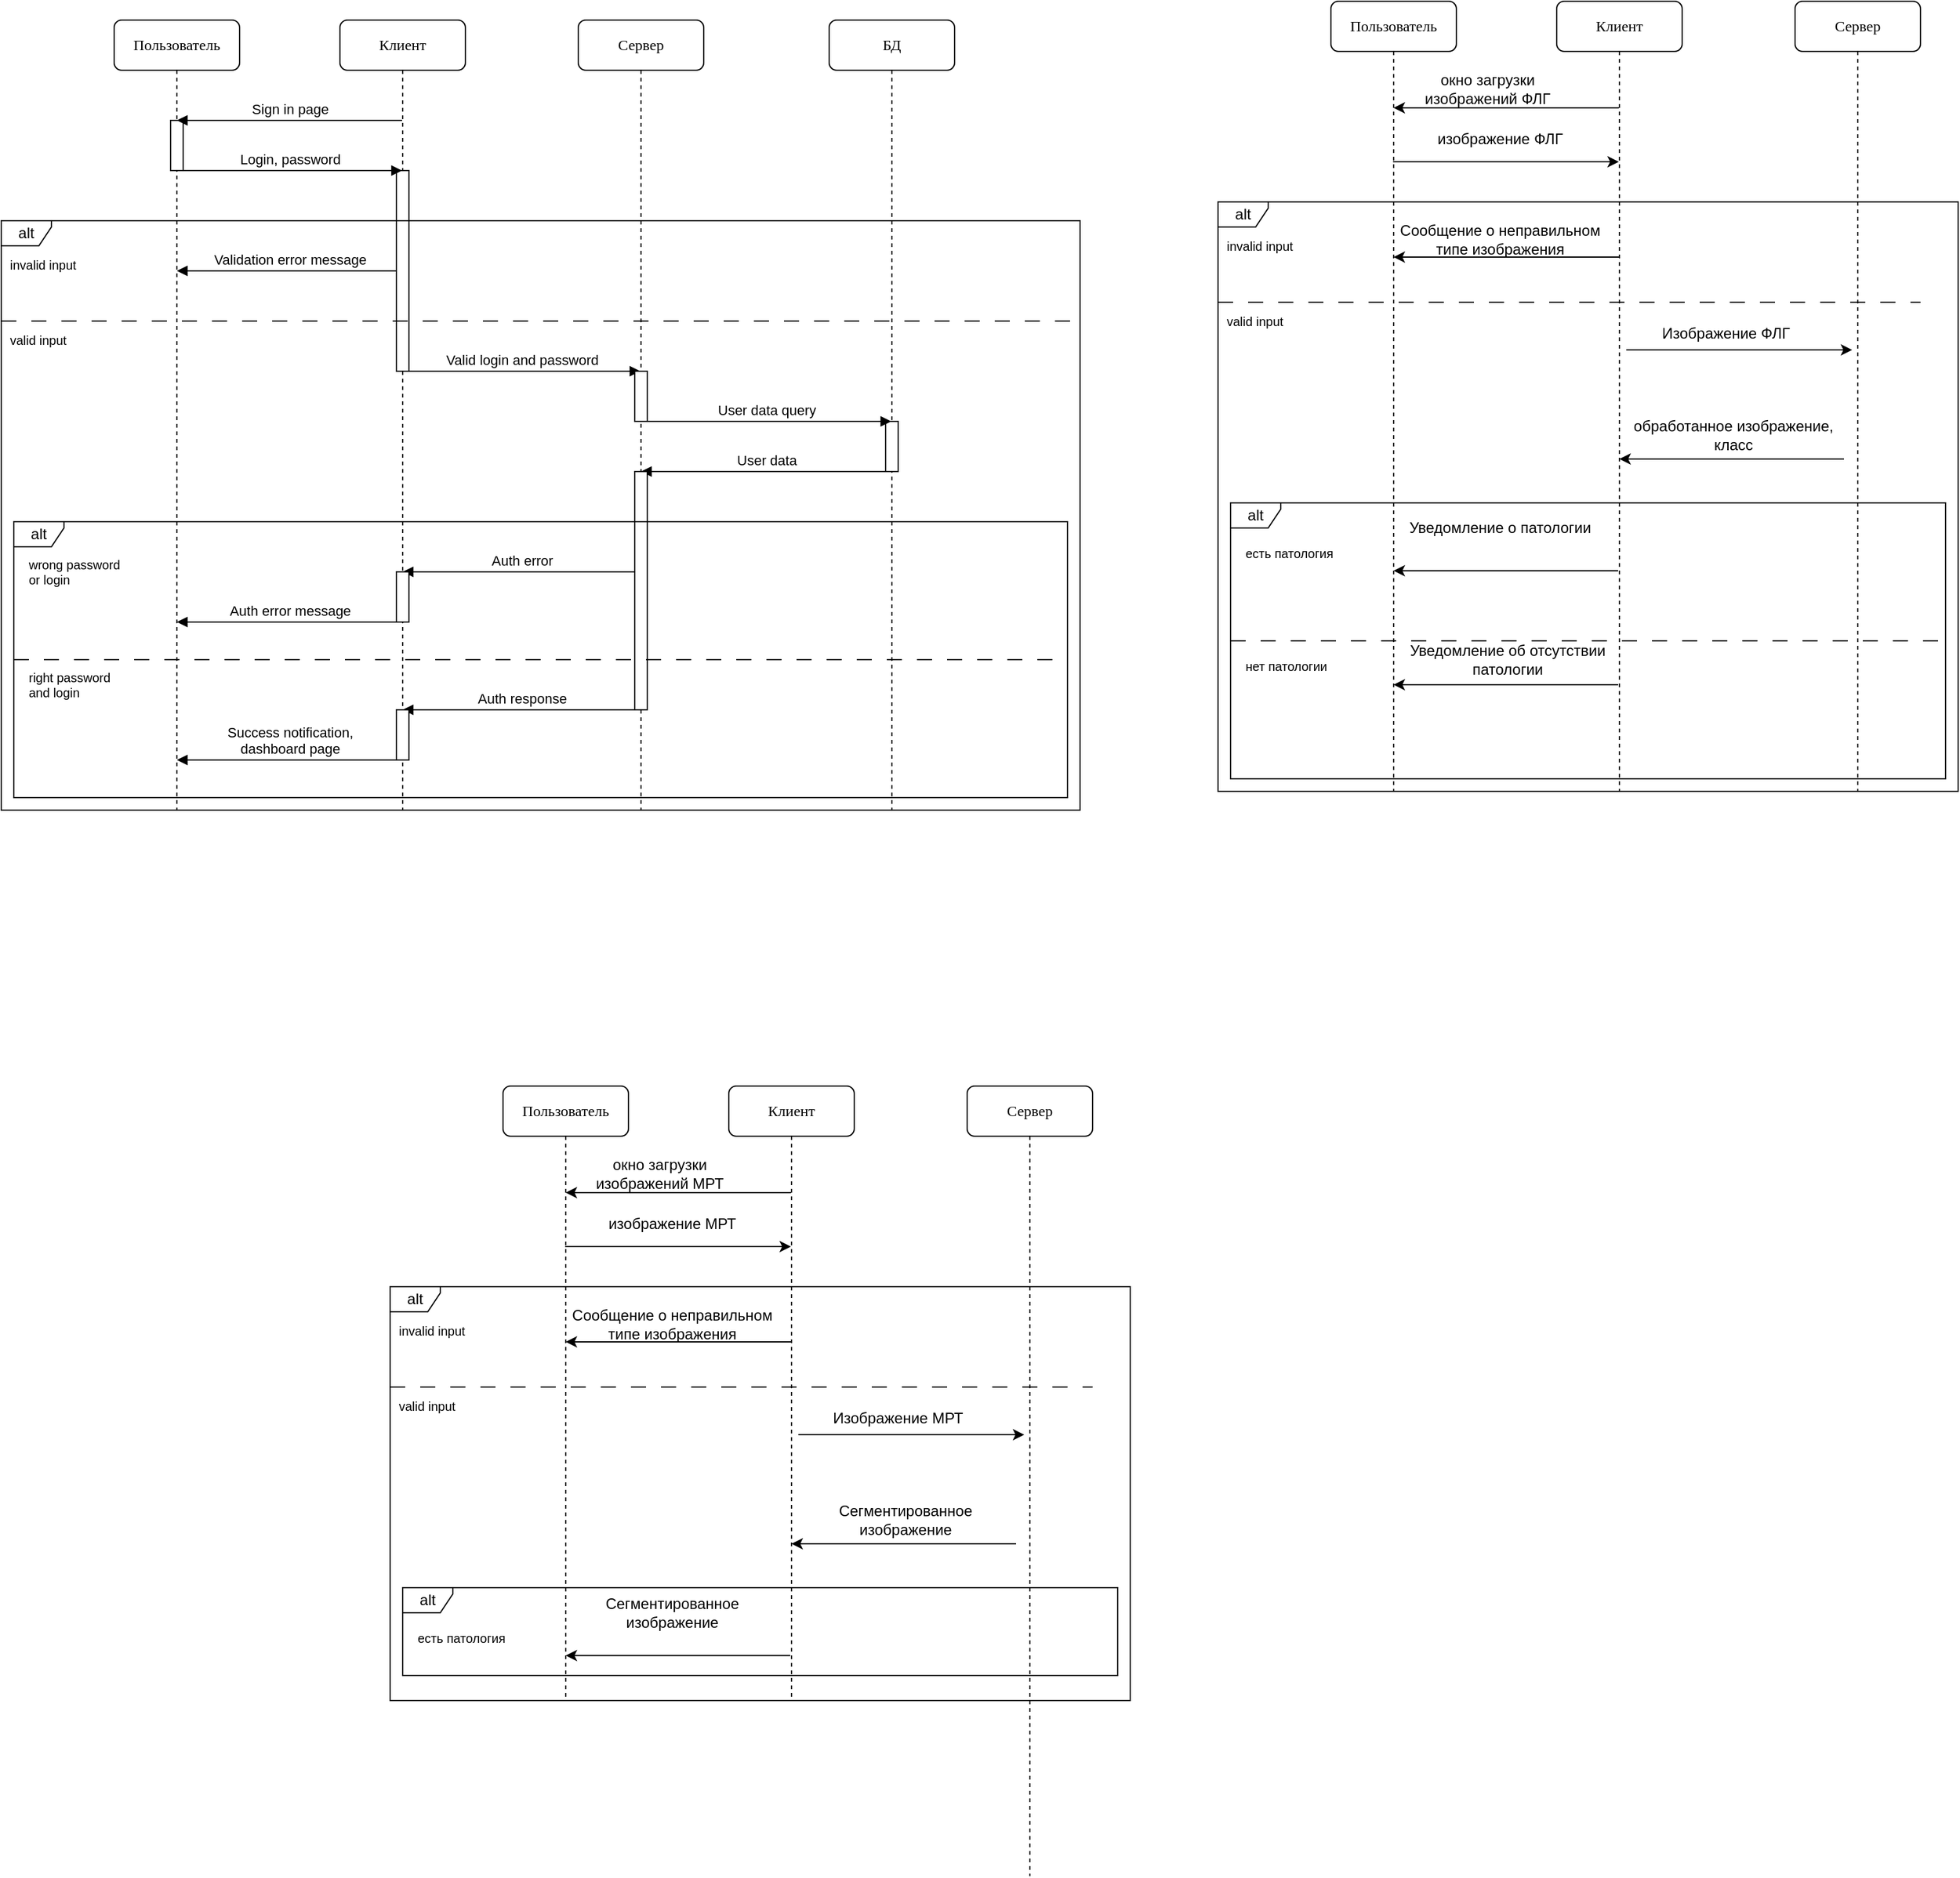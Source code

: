 <mxfile version="24.0.2" type="google">
  <diagram name="Страница — 1" id="ZLtVTB5JuPkgl2HRmMUL">
    <mxGraphModel grid="1" page="1" gridSize="10" guides="1" tooltips="1" connect="1" arrows="1" fold="1" pageScale="1" pageWidth="827" pageHeight="1169" math="0" shadow="0">
      <root>
        <mxCell id="0" />
        <mxCell id="1" parent="0" />
        <mxCell id="OkjwpcAS32Sy62FzpL8h-1" value="Auth error" style="html=1;verticalAlign=bottom;endArrow=block;curved=0;rounded=0;" edge="1" parent="1" source="OkjwpcAS32Sy62FzpL8h-7" target="OkjwpcAS32Sy62FzpL8h-5">
          <mxGeometry width="80" relative="1" as="geometry">
            <mxPoint x="545.5" y="419.29" as="sourcePoint" />
            <mxPoint x="365.5" y="419.29" as="targetPoint" />
            <Array as="points">
              <mxPoint x="450" y="460" />
            </Array>
          </mxGeometry>
        </mxCell>
        <mxCell id="OkjwpcAS32Sy62FzpL8h-2" value="Validation error message" style="html=1;verticalAlign=bottom;endArrow=block;curved=0;rounded=0;" edge="1" parent="1" source="OkjwpcAS32Sy62FzpL8h-5" target="OkjwpcAS32Sy62FzpL8h-3">
          <mxGeometry width="80" relative="1" as="geometry">
            <mxPoint x="360" y="220" as="sourcePoint" />
            <mxPoint x="180" y="220" as="targetPoint" />
            <Array as="points">
              <mxPoint x="260" y="220" />
            </Array>
          </mxGeometry>
        </mxCell>
        <mxCell id="OkjwpcAS32Sy62FzpL8h-3" value="Пользователь" style="shape=umlLifeline;perimeter=lifelinePerimeter;whiteSpace=wrap;html=1;container=1;collapsible=0;recursiveResize=0;outlineConnect=0;rounded=1;shadow=0;comic=0;labelBackgroundColor=none;strokeWidth=1;fontFamily=Verdana;fontSize=12;align=center;" vertex="1" parent="1">
          <mxGeometry x="130" y="20" width="100" height="630" as="geometry" />
        </mxCell>
        <mxCell id="OkjwpcAS32Sy62FzpL8h-4" value="" style="html=1;points=[];perimeter=orthogonalPerimeter;rounded=0;shadow=0;comic=0;labelBackgroundColor=none;strokeWidth=1;fontFamily=Verdana;fontSize=12;align=center;" vertex="1" parent="OkjwpcAS32Sy62FzpL8h-3">
          <mxGeometry x="45" y="80" width="10" height="40" as="geometry" />
        </mxCell>
        <mxCell id="OkjwpcAS32Sy62FzpL8h-5" value="Клиент" style="shape=umlLifeline;perimeter=lifelinePerimeter;whiteSpace=wrap;html=1;container=1;collapsible=0;recursiveResize=0;outlineConnect=0;rounded=1;shadow=0;comic=0;labelBackgroundColor=none;strokeWidth=1;fontFamily=Verdana;fontSize=12;align=center;" vertex="1" parent="1">
          <mxGeometry x="310" y="20" width="100" height="630" as="geometry" />
        </mxCell>
        <mxCell id="OkjwpcAS32Sy62FzpL8h-6" value="" style="html=1;points=[];perimeter=orthogonalPerimeter;rounded=0;shadow=0;comic=0;labelBackgroundColor=none;strokeWidth=1;fontFamily=Verdana;fontSize=12;align=center;" vertex="1" parent="OkjwpcAS32Sy62FzpL8h-5">
          <mxGeometry x="45" y="120" width="10" height="160" as="geometry" />
        </mxCell>
        <mxCell id="OkjwpcAS32Sy62FzpL8h-7" value="Сервер" style="shape=umlLifeline;perimeter=lifelinePerimeter;whiteSpace=wrap;html=1;container=1;collapsible=0;recursiveResize=0;outlineConnect=0;rounded=1;shadow=0;comic=0;labelBackgroundColor=none;strokeWidth=1;fontFamily=Verdana;fontSize=12;align=center;" vertex="1" parent="1">
          <mxGeometry x="500" y="20" width="100" height="630" as="geometry" />
        </mxCell>
        <mxCell id="OkjwpcAS32Sy62FzpL8h-8" value="БД" style="shape=umlLifeline;perimeter=lifelinePerimeter;whiteSpace=wrap;html=1;container=1;collapsible=0;recursiveResize=0;outlineConnect=0;rounded=1;shadow=0;comic=0;labelBackgroundColor=none;strokeWidth=1;fontFamily=Verdana;fontSize=12;align=center;" vertex="1" parent="1">
          <mxGeometry x="700" y="20" width="100" height="630" as="geometry" />
        </mxCell>
        <mxCell id="OkjwpcAS32Sy62FzpL8h-9" value="" style="html=1;points=[];perimeter=orthogonalPerimeter;rounded=0;shadow=0;comic=0;labelBackgroundColor=none;strokeWidth=1;fontFamily=Verdana;fontSize=12;align=center;" vertex="1" parent="OkjwpcAS32Sy62FzpL8h-8">
          <mxGeometry x="45" y="320" width="10" height="40" as="geometry" />
        </mxCell>
        <mxCell id="OkjwpcAS32Sy62FzpL8h-10" value="Sign in page" style="html=1;verticalAlign=bottom;endArrow=block;curved=0;rounded=0;" edge="1" parent="1" source="OkjwpcAS32Sy62FzpL8h-5" target="OkjwpcAS32Sy62FzpL8h-3">
          <mxGeometry width="80" relative="1" as="geometry">
            <mxPoint x="440" y="220" as="sourcePoint" />
            <mxPoint x="520" y="220" as="targetPoint" />
            <Array as="points">
              <mxPoint x="260" y="100" />
            </Array>
          </mxGeometry>
        </mxCell>
        <mxCell id="OkjwpcAS32Sy62FzpL8h-11" value="Login, password" style="html=1;verticalAlign=bottom;endArrow=block;curved=0;rounded=0;" edge="1" parent="1" source="OkjwpcAS32Sy62FzpL8h-3" target="OkjwpcAS32Sy62FzpL8h-5">
          <mxGeometry width="80" relative="1" as="geometry">
            <mxPoint x="360" y="160" as="sourcePoint" />
            <mxPoint x="250" y="250" as="targetPoint" />
            <Array as="points">
              <mxPoint x="270" y="140" />
            </Array>
          </mxGeometry>
        </mxCell>
        <mxCell id="OkjwpcAS32Sy62FzpL8h-12" value="alt" style="shape=umlFrame;whiteSpace=wrap;html=1;pointerEvents=0;width=40;height=20;" vertex="1" parent="1">
          <mxGeometry x="40" y="180" width="860" height="470" as="geometry" />
        </mxCell>
        <mxCell id="OkjwpcAS32Sy62FzpL8h-13" value="invalid input" style="text;html=1;align=left;verticalAlign=middle;resizable=0;points=[];autosize=1;strokeColor=none;fillColor=none;fontSize=10;" vertex="1" parent="1">
          <mxGeometry x="45" y="200" width="80" height="30" as="geometry" />
        </mxCell>
        <mxCell id="OkjwpcAS32Sy62FzpL8h-14" value="" style="line;strokeWidth=1;fillColor=none;align=left;verticalAlign=middle;spacingTop=-1;spacingLeft=3;spacingRight=3;rotatable=0;labelPosition=right;points=[];portConstraint=eastwest;strokeColor=inherit;dashed=1;dashPattern=12 12;" vertex="1" parent="1">
          <mxGeometry x="40" y="250" width="860" height="20" as="geometry" />
        </mxCell>
        <mxCell id="OkjwpcAS32Sy62FzpL8h-15" value="Valid login and password" style="html=1;verticalAlign=bottom;endArrow=block;curved=0;rounded=0;" edge="1" parent="1" source="OkjwpcAS32Sy62FzpL8h-5" target="OkjwpcAS32Sy62FzpL8h-7">
          <mxGeometry width="80" relative="1" as="geometry">
            <mxPoint x="480.24" y="290" as="sourcePoint" />
            <mxPoint x="660.24" y="290" as="targetPoint" />
            <Array as="points">
              <mxPoint x="470" y="300" />
            </Array>
          </mxGeometry>
        </mxCell>
        <mxCell id="OkjwpcAS32Sy62FzpL8h-16" value="" style="html=1;points=[];perimeter=orthogonalPerimeter;rounded=0;shadow=0;comic=0;labelBackgroundColor=none;strokeWidth=1;fontFamily=Verdana;fontSize=12;align=center;" vertex="1" parent="1">
          <mxGeometry x="545" y="300" width="10" height="40" as="geometry" />
        </mxCell>
        <mxCell id="OkjwpcAS32Sy62FzpL8h-17" value="User data query" style="html=1;verticalAlign=bottom;endArrow=block;curved=0;rounded=0;" edge="1" parent="1" source="OkjwpcAS32Sy62FzpL8h-7" target="OkjwpcAS32Sy62FzpL8h-8">
          <mxGeometry width="80" relative="1" as="geometry">
            <mxPoint x="550.09" y="390" as="sourcePoint" />
            <mxPoint x="740.09" y="390" as="targetPoint" />
            <Array as="points">
              <mxPoint x="660" y="340" />
            </Array>
          </mxGeometry>
        </mxCell>
        <mxCell id="OkjwpcAS32Sy62FzpL8h-18" value="User data" style="html=1;verticalAlign=bottom;endArrow=block;curved=0;rounded=0;" edge="1" parent="1" source="OkjwpcAS32Sy62FzpL8h-8" target="OkjwpcAS32Sy62FzpL8h-7">
          <mxGeometry width="80" relative="1" as="geometry">
            <mxPoint x="730.33" y="410" as="sourcePoint" />
            <mxPoint x="550.33" y="410" as="targetPoint" />
            <Array as="points">
              <mxPoint x="650" y="380" />
            </Array>
          </mxGeometry>
        </mxCell>
        <mxCell id="OkjwpcAS32Sy62FzpL8h-19" value="" style="html=1;points=[];perimeter=orthogonalPerimeter;rounded=0;shadow=0;comic=0;labelBackgroundColor=none;strokeWidth=1;fontFamily=Verdana;fontSize=12;align=center;" vertex="1" parent="1">
          <mxGeometry x="545" y="380" width="10" height="190" as="geometry" />
        </mxCell>
        <mxCell id="OkjwpcAS32Sy62FzpL8h-20" value="valid input" style="text;html=1;align=left;verticalAlign=middle;resizable=0;points=[];autosize=1;strokeColor=none;fillColor=none;fontSize=10;" vertex="1" parent="1">
          <mxGeometry x="45" y="260" width="70" height="30" as="geometry" />
        </mxCell>
        <mxCell id="OkjwpcAS32Sy62FzpL8h-21" value="alt" style="shape=umlFrame;whiteSpace=wrap;html=1;pointerEvents=0;width=40;height=20;" vertex="1" parent="1">
          <mxGeometry x="50" y="420" width="840" height="220" as="geometry" />
        </mxCell>
        <mxCell id="OkjwpcAS32Sy62FzpL8h-22" value="wrong password&lt;br&gt;or login" style="text;html=1;align=left;verticalAlign=middle;resizable=0;points=[];autosize=1;strokeColor=none;fillColor=none;fontSize=10;" vertex="1" parent="1">
          <mxGeometry x="60" y="440" width="100" height="40" as="geometry" />
        </mxCell>
        <mxCell id="OkjwpcAS32Sy62FzpL8h-23" value="" style="line;strokeWidth=1;fillColor=none;align=left;verticalAlign=middle;spacingTop=-1;spacingLeft=3;spacingRight=3;rotatable=0;labelPosition=right;points=[];portConstraint=eastwest;strokeColor=inherit;dashed=1;dashPattern=12 12;" vertex="1" parent="1">
          <mxGeometry x="50" y="520" width="840" height="20" as="geometry" />
        </mxCell>
        <mxCell id="OkjwpcAS32Sy62FzpL8h-24" value="right password&lt;br&gt;and login" style="text;html=1;align=left;verticalAlign=middle;resizable=0;points=[];autosize=1;strokeColor=none;fillColor=none;fontSize=10;" vertex="1" parent="1">
          <mxGeometry x="60" y="530" width="90" height="40" as="geometry" />
        </mxCell>
        <mxCell id="OkjwpcAS32Sy62FzpL8h-25" value="" style="html=1;points=[];perimeter=orthogonalPerimeter;rounded=0;shadow=0;comic=0;labelBackgroundColor=none;strokeWidth=1;fontFamily=Verdana;fontSize=12;align=center;" vertex="1" parent="1">
          <mxGeometry x="355" y="460" width="10" height="40" as="geometry" />
        </mxCell>
        <mxCell id="OkjwpcAS32Sy62FzpL8h-26" value="Auth error message" style="html=1;verticalAlign=bottom;endArrow=block;curved=0;rounded=0;" edge="1" parent="1" source="OkjwpcAS32Sy62FzpL8h-5" target="OkjwpcAS32Sy62FzpL8h-3">
          <mxGeometry width="80" relative="1" as="geometry">
            <mxPoint x="390.21" y="500" as="sourcePoint" />
            <mxPoint x="200.21" y="500" as="targetPoint" />
            <Array as="points">
              <mxPoint x="290.21" y="500" />
            </Array>
          </mxGeometry>
        </mxCell>
        <mxCell id="OkjwpcAS32Sy62FzpL8h-27" value="Auth response" style="html=1;verticalAlign=bottom;endArrow=block;curved=0;rounded=0;" edge="1" parent="1" source="OkjwpcAS32Sy62FzpL8h-7" target="OkjwpcAS32Sy62FzpL8h-5">
          <mxGeometry width="80" relative="1" as="geometry">
            <mxPoint x="550.21" y="580" as="sourcePoint" />
            <mxPoint x="360.21" y="580" as="targetPoint" />
            <Array as="points">
              <mxPoint x="450" y="570" />
            </Array>
          </mxGeometry>
        </mxCell>
        <mxCell id="OkjwpcAS32Sy62FzpL8h-28" value="" style="html=1;points=[];perimeter=orthogonalPerimeter;rounded=0;shadow=0;comic=0;labelBackgroundColor=none;strokeWidth=1;fontFamily=Verdana;fontSize=12;align=center;" vertex="1" parent="1">
          <mxGeometry x="355" y="570" width="10" height="40" as="geometry" />
        </mxCell>
        <mxCell id="OkjwpcAS32Sy62FzpL8h-29" value="Success notification,&lt;br&gt;dashboard page" style="html=1;verticalAlign=bottom;endArrow=block;curved=0;rounded=0;" edge="1" parent="1" source="OkjwpcAS32Sy62FzpL8h-5" target="OkjwpcAS32Sy62FzpL8h-3">
          <mxGeometry width="80" relative="1" as="geometry">
            <mxPoint x="355" y="640" as="sourcePoint" />
            <mxPoint x="175" y="640" as="targetPoint" />
            <Array as="points">
              <mxPoint x="290" y="610" />
            </Array>
          </mxGeometry>
        </mxCell>
        <mxCell id="OkjwpcAS32Sy62FzpL8h-32" value="Пользователь" style="shape=umlLifeline;perimeter=lifelinePerimeter;whiteSpace=wrap;html=1;container=1;collapsible=0;recursiveResize=0;outlineConnect=0;rounded=1;shadow=0;comic=0;labelBackgroundColor=none;strokeWidth=1;fontFamily=Verdana;fontSize=12;align=center;" vertex="1" parent="1">
          <mxGeometry x="1100" y="5" width="100" height="630" as="geometry" />
        </mxCell>
        <mxCell id="OkjwpcAS32Sy62FzpL8h-34" value="Клиент" style="shape=umlLifeline;perimeter=lifelinePerimeter;whiteSpace=wrap;html=1;container=1;collapsible=0;recursiveResize=0;outlineConnect=0;rounded=1;shadow=0;comic=0;labelBackgroundColor=none;strokeWidth=1;fontFamily=Verdana;fontSize=12;align=center;" vertex="1" parent="1">
          <mxGeometry x="1280" y="5" width="100" height="630" as="geometry" />
        </mxCell>
        <mxCell id="OkjwpcAS32Sy62FzpL8h-36" value="Сервер" style="shape=umlLifeline;perimeter=lifelinePerimeter;whiteSpace=wrap;html=1;container=1;collapsible=0;recursiveResize=0;outlineConnect=0;rounded=1;shadow=0;comic=0;labelBackgroundColor=none;strokeWidth=1;fontFamily=Verdana;fontSize=12;align=center;" vertex="1" parent="1">
          <mxGeometry x="1470" y="5" width="100" height="630" as="geometry" />
        </mxCell>
        <mxCell id="OkjwpcAS32Sy62FzpL8h-41" value="alt" style="shape=umlFrame;whiteSpace=wrap;html=1;pointerEvents=0;width=40;height=20;" vertex="1" parent="1">
          <mxGeometry x="1010" y="165" width="590" height="470" as="geometry" />
        </mxCell>
        <mxCell id="OkjwpcAS32Sy62FzpL8h-42" value="invalid input" style="text;html=1;align=left;verticalAlign=middle;resizable=0;points=[];autosize=1;strokeColor=none;fillColor=none;fontSize=10;" vertex="1" parent="1">
          <mxGeometry x="1015" y="185" width="80" height="30" as="geometry" />
        </mxCell>
        <mxCell id="OkjwpcAS32Sy62FzpL8h-43" value="" style="line;strokeWidth=1;fillColor=none;align=left;verticalAlign=middle;spacingTop=-1;spacingLeft=3;spacingRight=3;rotatable=0;labelPosition=right;points=[];portConstraint=eastwest;strokeColor=inherit;dashed=1;dashPattern=12 12;" vertex="1" parent="1">
          <mxGeometry x="1010" y="235" width="560" height="20" as="geometry" />
        </mxCell>
        <mxCell id="OkjwpcAS32Sy62FzpL8h-49" value="valid input" style="text;html=1;align=left;verticalAlign=middle;resizable=0;points=[];autosize=1;strokeColor=none;fillColor=none;fontSize=10;" vertex="1" parent="1">
          <mxGeometry x="1015" y="245" width="70" height="30" as="geometry" />
        </mxCell>
        <mxCell id="OkjwpcAS32Sy62FzpL8h-50" value="alt" style="shape=umlFrame;whiteSpace=wrap;html=1;pointerEvents=0;width=40;height=20;" vertex="1" parent="1">
          <mxGeometry x="1020" y="405" width="570" height="220" as="geometry" />
        </mxCell>
        <mxCell id="OkjwpcAS32Sy62FzpL8h-51" value="есть патология" style="text;html=1;align=left;verticalAlign=middle;resizable=0;points=[];autosize=1;strokeColor=none;fillColor=none;fontSize=10;" vertex="1" parent="1">
          <mxGeometry x="1030" y="430" width="90" height="30" as="geometry" />
        </mxCell>
        <mxCell id="OkjwpcAS32Sy62FzpL8h-52" value="" style="line;strokeWidth=1;fillColor=none;align=left;verticalAlign=middle;spacingTop=-1;spacingLeft=3;spacingRight=3;rotatable=0;labelPosition=right;points=[];portConstraint=eastwest;strokeColor=inherit;dashed=1;dashPattern=12 12;" vertex="1" parent="1">
          <mxGeometry x="1020" y="505" width="570" height="20" as="geometry" />
        </mxCell>
        <mxCell id="OkjwpcAS32Sy62FzpL8h-53" value="нет патологии" style="text;html=1;align=left;verticalAlign=middle;resizable=0;points=[];autosize=1;strokeColor=none;fillColor=none;fontSize=10;" vertex="1" parent="1">
          <mxGeometry x="1030" y="520" width="90" height="30" as="geometry" />
        </mxCell>
        <mxCell id="OkjwpcAS32Sy62FzpL8h-61" value="" style="endArrow=classic;html=1;rounded=0;" edge="1" parent="1" source="OkjwpcAS32Sy62FzpL8h-34" target="OkjwpcAS32Sy62FzpL8h-32">
          <mxGeometry width="50" height="50" relative="1" as="geometry">
            <mxPoint x="910" y="240" as="sourcePoint" />
            <mxPoint x="960" y="190" as="targetPoint" />
            <Array as="points">
              <mxPoint x="1250" y="90" />
            </Array>
          </mxGeometry>
        </mxCell>
        <mxCell id="OkjwpcAS32Sy62FzpL8h-63" value="окно загрузки изображений ФЛГ" style="text;html=1;align=center;verticalAlign=middle;whiteSpace=wrap;rounded=0;" vertex="1" parent="1">
          <mxGeometry x="1150" y="60" width="150" height="30" as="geometry" />
        </mxCell>
        <mxCell id="OkjwpcAS32Sy62FzpL8h-64" value="" style="endArrow=classic;html=1;rounded=0;" edge="1" parent="1">
          <mxGeometry width="50" height="50" relative="1" as="geometry">
            <mxPoint x="1149.5" y="133" as="sourcePoint" />
            <mxPoint x="1329.5" y="133" as="targetPoint" />
            <Array as="points">
              <mxPoint x="1235" y="133" />
            </Array>
          </mxGeometry>
        </mxCell>
        <mxCell id="OkjwpcAS32Sy62FzpL8h-65" value="изображение ФЛГ" style="text;html=1;align=center;verticalAlign=middle;whiteSpace=wrap;rounded=0;" vertex="1" parent="1">
          <mxGeometry x="1160" y="100" width="150" height="30" as="geometry" />
        </mxCell>
        <mxCell id="OkjwpcAS32Sy62FzpL8h-67" value="" style="endArrow=classic;html=1;rounded=0;" edge="1" parent="1">
          <mxGeometry width="50" height="50" relative="1" as="geometry">
            <mxPoint x="1330" y="209" as="sourcePoint" />
            <mxPoint x="1150" y="209" as="targetPoint" />
            <Array as="points">
              <mxPoint x="1250" y="209" />
            </Array>
          </mxGeometry>
        </mxCell>
        <mxCell id="OkjwpcAS32Sy62FzpL8h-68" value="Сообщение о неправильном типе изображения" style="text;html=1;align=center;verticalAlign=middle;whiteSpace=wrap;rounded=0;" vertex="1" parent="1">
          <mxGeometry x="1150" y="180" width="170" height="30" as="geometry" />
        </mxCell>
        <mxCell id="OkjwpcAS32Sy62FzpL8h-69" value="" style="endArrow=classic;html=1;rounded=0;" edge="1" parent="1">
          <mxGeometry width="50" height="50" relative="1" as="geometry">
            <mxPoint x="1335.5" y="283" as="sourcePoint" />
            <mxPoint x="1515.5" y="283" as="targetPoint" />
            <Array as="points">
              <mxPoint x="1421" y="283" />
            </Array>
          </mxGeometry>
        </mxCell>
        <mxCell id="OkjwpcAS32Sy62FzpL8h-70" value="Изображение ФЛГ" style="text;html=1;align=center;verticalAlign=middle;whiteSpace=wrap;rounded=0;" vertex="1" parent="1">
          <mxGeometry x="1330" y="255" width="170" height="30" as="geometry" />
        </mxCell>
        <mxCell id="OkjwpcAS32Sy62FzpL8h-71" value="" style="endArrow=classic;html=1;rounded=0;" edge="1" parent="1">
          <mxGeometry width="50" height="50" relative="1" as="geometry">
            <mxPoint x="1509" y="370" as="sourcePoint" />
            <mxPoint x="1330" y="370" as="targetPoint" />
            <Array as="points">
              <mxPoint x="1430" y="370" />
            </Array>
          </mxGeometry>
        </mxCell>
        <mxCell id="OkjwpcAS32Sy62FzpL8h-72" value="обработанное изображение, класс" style="text;html=1;align=center;verticalAlign=middle;whiteSpace=wrap;rounded=0;" vertex="1" parent="1">
          <mxGeometry x="1336" y="336" width="170" height="30" as="geometry" />
        </mxCell>
        <mxCell id="OkjwpcAS32Sy62FzpL8h-73" value="" style="endArrow=classic;html=1;rounded=0;" edge="1" parent="1">
          <mxGeometry width="50" height="50" relative="1" as="geometry">
            <mxPoint x="1329" y="459.09" as="sourcePoint" />
            <mxPoint x="1150" y="459.09" as="targetPoint" />
            <Array as="points">
              <mxPoint x="1250" y="459.09" />
            </Array>
          </mxGeometry>
        </mxCell>
        <mxCell id="OkjwpcAS32Sy62FzpL8h-74" value="" style="endArrow=classic;html=1;rounded=0;" edge="1" parent="1">
          <mxGeometry width="50" height="50" relative="1" as="geometry">
            <mxPoint x="1329" y="550" as="sourcePoint" />
            <mxPoint x="1150" y="550" as="targetPoint" />
            <Array as="points">
              <mxPoint x="1250" y="550" />
            </Array>
          </mxGeometry>
        </mxCell>
        <mxCell id="OkjwpcAS32Sy62FzpL8h-75" value="Уведомление о патологии" style="text;html=1;align=center;verticalAlign=middle;whiteSpace=wrap;rounded=0;" vertex="1" parent="1">
          <mxGeometry x="1150" y="410" width="170" height="30" as="geometry" />
        </mxCell>
        <mxCell id="OkjwpcAS32Sy62FzpL8h-76" value="Уведомление об отсутствии патологии" style="text;html=1;align=center;verticalAlign=middle;whiteSpace=wrap;rounded=0;" vertex="1" parent="1">
          <mxGeometry x="1156" y="515" width="170" height="30" as="geometry" />
        </mxCell>
        <mxCell id="OkjwpcAS32Sy62FzpL8h-127" value="Пользователь" style="shape=umlLifeline;perimeter=lifelinePerimeter;whiteSpace=wrap;html=1;container=1;collapsible=0;recursiveResize=0;outlineConnect=0;rounded=1;shadow=0;comic=0;labelBackgroundColor=none;strokeWidth=1;fontFamily=Verdana;fontSize=12;align=center;" vertex="1" parent="1">
          <mxGeometry x="440" y="870" width="100" height="490" as="geometry" />
        </mxCell>
        <mxCell id="OkjwpcAS32Sy62FzpL8h-128" value="Клиент" style="shape=umlLifeline;perimeter=lifelinePerimeter;whiteSpace=wrap;html=1;container=1;collapsible=0;recursiveResize=0;outlineConnect=0;rounded=1;shadow=0;comic=0;labelBackgroundColor=none;strokeWidth=1;fontFamily=Verdana;fontSize=12;align=center;" vertex="1" parent="1">
          <mxGeometry x="620" y="870" width="100" height="490" as="geometry" />
        </mxCell>
        <mxCell id="OkjwpcAS32Sy62FzpL8h-129" value="Сервер" style="shape=umlLifeline;perimeter=lifelinePerimeter;whiteSpace=wrap;html=1;container=1;collapsible=0;recursiveResize=0;outlineConnect=0;rounded=1;shadow=0;comic=0;labelBackgroundColor=none;strokeWidth=1;fontFamily=Verdana;fontSize=12;align=center;" vertex="1" parent="1">
          <mxGeometry x="810" y="870" width="100" height="630" as="geometry" />
        </mxCell>
        <mxCell id="OkjwpcAS32Sy62FzpL8h-130" value="alt" style="shape=umlFrame;whiteSpace=wrap;html=1;pointerEvents=0;width=40;height=20;" vertex="1" parent="1">
          <mxGeometry x="350" y="1030" width="590" height="330" as="geometry" />
        </mxCell>
        <mxCell id="OkjwpcAS32Sy62FzpL8h-131" value="invalid input" style="text;html=1;align=left;verticalAlign=middle;resizable=0;points=[];autosize=1;strokeColor=none;fillColor=none;fontSize=10;" vertex="1" parent="1">
          <mxGeometry x="355" y="1050" width="80" height="30" as="geometry" />
        </mxCell>
        <mxCell id="OkjwpcAS32Sy62FzpL8h-132" value="" style="line;strokeWidth=1;fillColor=none;align=left;verticalAlign=middle;spacingTop=-1;spacingLeft=3;spacingRight=3;rotatable=0;labelPosition=right;points=[];portConstraint=eastwest;strokeColor=inherit;dashed=1;dashPattern=12 12;" vertex="1" parent="1">
          <mxGeometry x="350" y="1100" width="560" height="20" as="geometry" />
        </mxCell>
        <mxCell id="OkjwpcAS32Sy62FzpL8h-133" value="valid input" style="text;html=1;align=left;verticalAlign=middle;resizable=0;points=[];autosize=1;strokeColor=none;fillColor=none;fontSize=10;" vertex="1" parent="1">
          <mxGeometry x="355" y="1110" width="70" height="30" as="geometry" />
        </mxCell>
        <mxCell id="OkjwpcAS32Sy62FzpL8h-134" value="alt" style="shape=umlFrame;whiteSpace=wrap;html=1;pointerEvents=0;width=40;height=20;" vertex="1" parent="1">
          <mxGeometry x="360" y="1270" width="570" height="70" as="geometry" />
        </mxCell>
        <mxCell id="OkjwpcAS32Sy62FzpL8h-135" value="есть патология" style="text;html=1;align=left;verticalAlign=middle;resizable=0;points=[];autosize=1;strokeColor=none;fillColor=none;fontSize=10;" vertex="1" parent="1">
          <mxGeometry x="370" y="1295" width="90" height="30" as="geometry" />
        </mxCell>
        <mxCell id="OkjwpcAS32Sy62FzpL8h-138" value="" style="endArrow=classic;html=1;rounded=0;" edge="1" parent="1" source="OkjwpcAS32Sy62FzpL8h-128" target="OkjwpcAS32Sy62FzpL8h-127">
          <mxGeometry width="50" height="50" relative="1" as="geometry">
            <mxPoint x="250" y="1105" as="sourcePoint" />
            <mxPoint x="300" y="1055" as="targetPoint" />
            <Array as="points">
              <mxPoint x="590" y="955" />
            </Array>
          </mxGeometry>
        </mxCell>
        <mxCell id="OkjwpcAS32Sy62FzpL8h-139" value="окно загрузки изображений МРТ" style="text;html=1;align=center;verticalAlign=middle;whiteSpace=wrap;rounded=0;" vertex="1" parent="1">
          <mxGeometry x="490" y="925" width="150" height="30" as="geometry" />
        </mxCell>
        <mxCell id="OkjwpcAS32Sy62FzpL8h-140" value="" style="endArrow=classic;html=1;rounded=0;" edge="1" parent="1">
          <mxGeometry width="50" height="50" relative="1" as="geometry">
            <mxPoint x="489.5" y="998" as="sourcePoint" />
            <mxPoint x="669.5" y="998" as="targetPoint" />
            <Array as="points">
              <mxPoint x="575" y="998" />
            </Array>
          </mxGeometry>
        </mxCell>
        <mxCell id="OkjwpcAS32Sy62FzpL8h-141" value="изображение МРТ" style="text;html=1;align=center;verticalAlign=middle;whiteSpace=wrap;rounded=0;" vertex="1" parent="1">
          <mxGeometry x="500" y="965" width="150" height="30" as="geometry" />
        </mxCell>
        <mxCell id="OkjwpcAS32Sy62FzpL8h-142" value="" style="endArrow=classic;html=1;rounded=0;" edge="1" parent="1">
          <mxGeometry width="50" height="50" relative="1" as="geometry">
            <mxPoint x="670" y="1074" as="sourcePoint" />
            <mxPoint x="490" y="1074" as="targetPoint" />
            <Array as="points">
              <mxPoint x="590" y="1074" />
            </Array>
          </mxGeometry>
        </mxCell>
        <mxCell id="OkjwpcAS32Sy62FzpL8h-143" value="Сообщение о неправильном типе изображения" style="text;html=1;align=center;verticalAlign=middle;whiteSpace=wrap;rounded=0;" vertex="1" parent="1">
          <mxGeometry x="490" y="1045" width="170" height="30" as="geometry" />
        </mxCell>
        <mxCell id="OkjwpcAS32Sy62FzpL8h-144" value="" style="endArrow=classic;html=1;rounded=0;" edge="1" parent="1">
          <mxGeometry width="50" height="50" relative="1" as="geometry">
            <mxPoint x="675.5" y="1148" as="sourcePoint" />
            <mxPoint x="855.5" y="1148" as="targetPoint" />
            <Array as="points">
              <mxPoint x="761" y="1148" />
            </Array>
          </mxGeometry>
        </mxCell>
        <mxCell id="OkjwpcAS32Sy62FzpL8h-145" value="Изображение МРТ" style="text;html=1;align=center;verticalAlign=middle;whiteSpace=wrap;rounded=0;" vertex="1" parent="1">
          <mxGeometry x="670" y="1120" width="170" height="30" as="geometry" />
        </mxCell>
        <mxCell id="OkjwpcAS32Sy62FzpL8h-146" value="" style="endArrow=classic;html=1;rounded=0;" edge="1" parent="1">
          <mxGeometry width="50" height="50" relative="1" as="geometry">
            <mxPoint x="849" y="1235" as="sourcePoint" />
            <mxPoint x="670" y="1235" as="targetPoint" />
            <Array as="points">
              <mxPoint x="770" y="1235" />
            </Array>
          </mxGeometry>
        </mxCell>
        <mxCell id="OkjwpcAS32Sy62FzpL8h-147" value="Сегментированное изображение" style="text;html=1;align=center;verticalAlign=middle;whiteSpace=wrap;rounded=0;" vertex="1" parent="1">
          <mxGeometry x="676" y="1201" width="170" height="30" as="geometry" />
        </mxCell>
        <mxCell id="OkjwpcAS32Sy62FzpL8h-148" value="" style="endArrow=classic;html=1;rounded=0;" edge="1" parent="1">
          <mxGeometry width="50" height="50" relative="1" as="geometry">
            <mxPoint x="669" y="1324.09" as="sourcePoint" />
            <mxPoint x="490" y="1324.09" as="targetPoint" />
            <Array as="points">
              <mxPoint x="590" y="1324.09" />
            </Array>
          </mxGeometry>
        </mxCell>
        <mxCell id="OkjwpcAS32Sy62FzpL8h-150" value="Сегментированное изображение" style="text;html=1;align=center;verticalAlign=middle;whiteSpace=wrap;rounded=0;" vertex="1" parent="1">
          <mxGeometry x="490" y="1275" width="170" height="30" as="geometry" />
        </mxCell>
      </root>
    </mxGraphModel>
  </diagram>
</mxfile>
